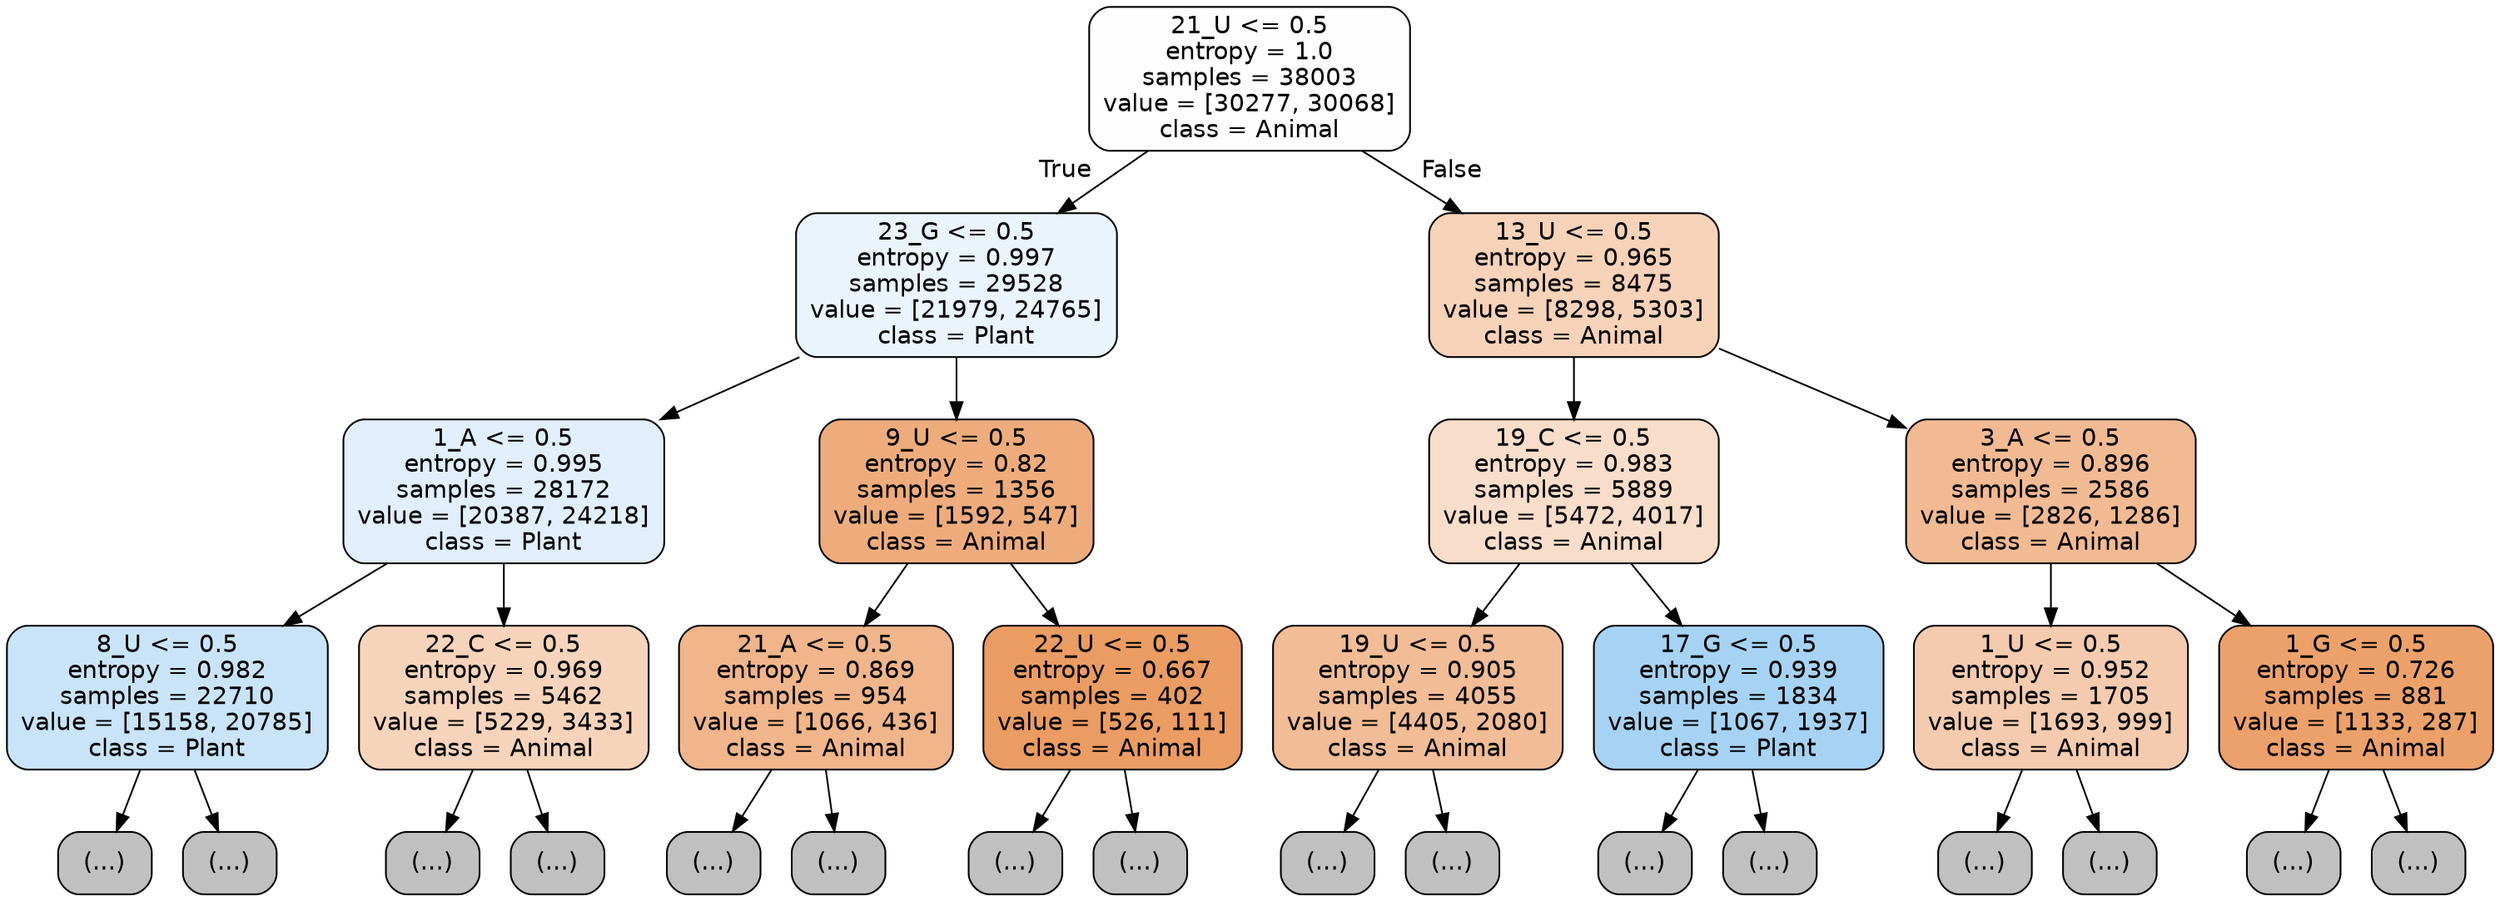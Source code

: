 digraph Tree {
node [shape=box, style="filled, rounded", color="black", fontname="helvetica"] ;
edge [fontname="helvetica"] ;
0 [label="21_U <= 0.5\nentropy = 1.0\nsamples = 38003\nvalue = [30277, 30068]\nclass = Animal", fillcolor="#fffefe"] ;
1 [label="23_G <= 0.5\nentropy = 0.997\nsamples = 29528\nvalue = [21979, 24765]\nclass = Plant", fillcolor="#e9f4fc"] ;
0 -> 1 [labeldistance=2.5, labelangle=45, headlabel="True"] ;
2 [label="1_A <= 0.5\nentropy = 0.995\nsamples = 28172\nvalue = [20387, 24218]\nclass = Plant", fillcolor="#e0effb"] ;
1 -> 2 ;
3 [label="8_U <= 0.5\nentropy = 0.982\nsamples = 22710\nvalue = [15158, 20785]\nclass = Plant", fillcolor="#c9e4f8"] ;
2 -> 3 ;
4 [label="(...)", fillcolor="#C0C0C0"] ;
3 -> 4 ;
7039 [label="(...)", fillcolor="#C0C0C0"] ;
3 -> 7039 ;
9764 [label="22_C <= 0.5\nentropy = 0.969\nsamples = 5462\nvalue = [5229, 3433]\nclass = Animal", fillcolor="#f6d4bb"] ;
2 -> 9764 ;
9765 [label="(...)", fillcolor="#C0C0C0"] ;
9764 -> 9765 ;
12476 [label="(...)", fillcolor="#C0C0C0"] ;
9764 -> 12476 ;
12699 [label="9_U <= 0.5\nentropy = 0.82\nsamples = 1356\nvalue = [1592, 547]\nclass = Animal", fillcolor="#eeac7d"] ;
1 -> 12699 ;
12700 [label="21_A <= 0.5\nentropy = 0.869\nsamples = 954\nvalue = [1066, 436]\nclass = Animal", fillcolor="#f0b58a"] ;
12699 -> 12700 ;
12701 [label="(...)", fillcolor="#C0C0C0"] ;
12700 -> 12701 ;
13014 [label="(...)", fillcolor="#C0C0C0"] ;
12700 -> 13014 ;
13125 [label="22_U <= 0.5\nentropy = 0.667\nsamples = 402\nvalue = [526, 111]\nclass = Animal", fillcolor="#ea9c63"] ;
12699 -> 13125 ;
13126 [label="(...)", fillcolor="#C0C0C0"] ;
13125 -> 13126 ;
13237 [label="(...)", fillcolor="#C0C0C0"] ;
13125 -> 13237 ;
13278 [label="13_U <= 0.5\nentropy = 0.965\nsamples = 8475\nvalue = [8298, 5303]\nclass = Animal", fillcolor="#f6d2b8"] ;
0 -> 13278 [labeldistance=2.5, labelangle=-45, headlabel="False"] ;
13279 [label="19_C <= 0.5\nentropy = 0.983\nsamples = 5889\nvalue = [5472, 4017]\nclass = Animal", fillcolor="#f8ddca"] ;
13278 -> 13279 ;
13280 [label="19_U <= 0.5\nentropy = 0.905\nsamples = 4055\nvalue = [4405, 2080]\nclass = Animal", fillcolor="#f1bc96"] ;
13279 -> 13280 ;
13281 [label="(...)", fillcolor="#C0C0C0"] ;
13280 -> 13281 ;
14486 [label="(...)", fillcolor="#C0C0C0"] ;
13280 -> 14486 ;
15115 [label="17_G <= 0.5\nentropy = 0.939\nsamples = 1834\nvalue = [1067, 1937]\nclass = Plant", fillcolor="#a6d3f3"] ;
13279 -> 15115 ;
15116 [label="(...)", fillcolor="#C0C0C0"] ;
15115 -> 15116 ;
15611 [label="(...)", fillcolor="#C0C0C0"] ;
15115 -> 15611 ;
15774 [label="3_A <= 0.5\nentropy = 0.896\nsamples = 2586\nvalue = [2826, 1286]\nclass = Animal", fillcolor="#f1ba93"] ;
13278 -> 15774 ;
15775 [label="1_U <= 0.5\nentropy = 0.952\nsamples = 1705\nvalue = [1693, 999]\nclass = Animal", fillcolor="#f4cbae"] ;
15774 -> 15775 ;
15776 [label="(...)", fillcolor="#C0C0C0"] ;
15775 -> 15776 ;
16209 [label="(...)", fillcolor="#C0C0C0"] ;
15775 -> 16209 ;
16608 [label="1_G <= 0.5\nentropy = 0.726\nsamples = 881\nvalue = [1133, 287]\nclass = Animal", fillcolor="#eca16b"] ;
15774 -> 16608 ;
16609 [label="(...)", fillcolor="#C0C0C0"] ;
16608 -> 16609 ;
16868 [label="(...)", fillcolor="#C0C0C0"] ;
16608 -> 16868 ;
}